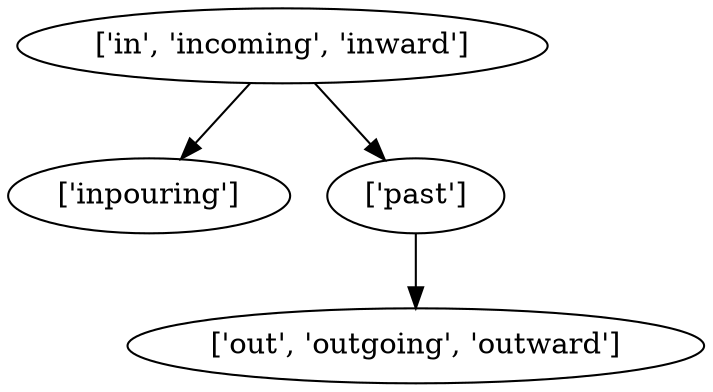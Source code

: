 strict digraph  {
	"['in', 'incoming', 'inward']" -> "['inpouring']";
	"['in', 'incoming', 'inward']" -> "['past']";
	"['past']" -> "['out', 'outgoing', 'outward']";
}
